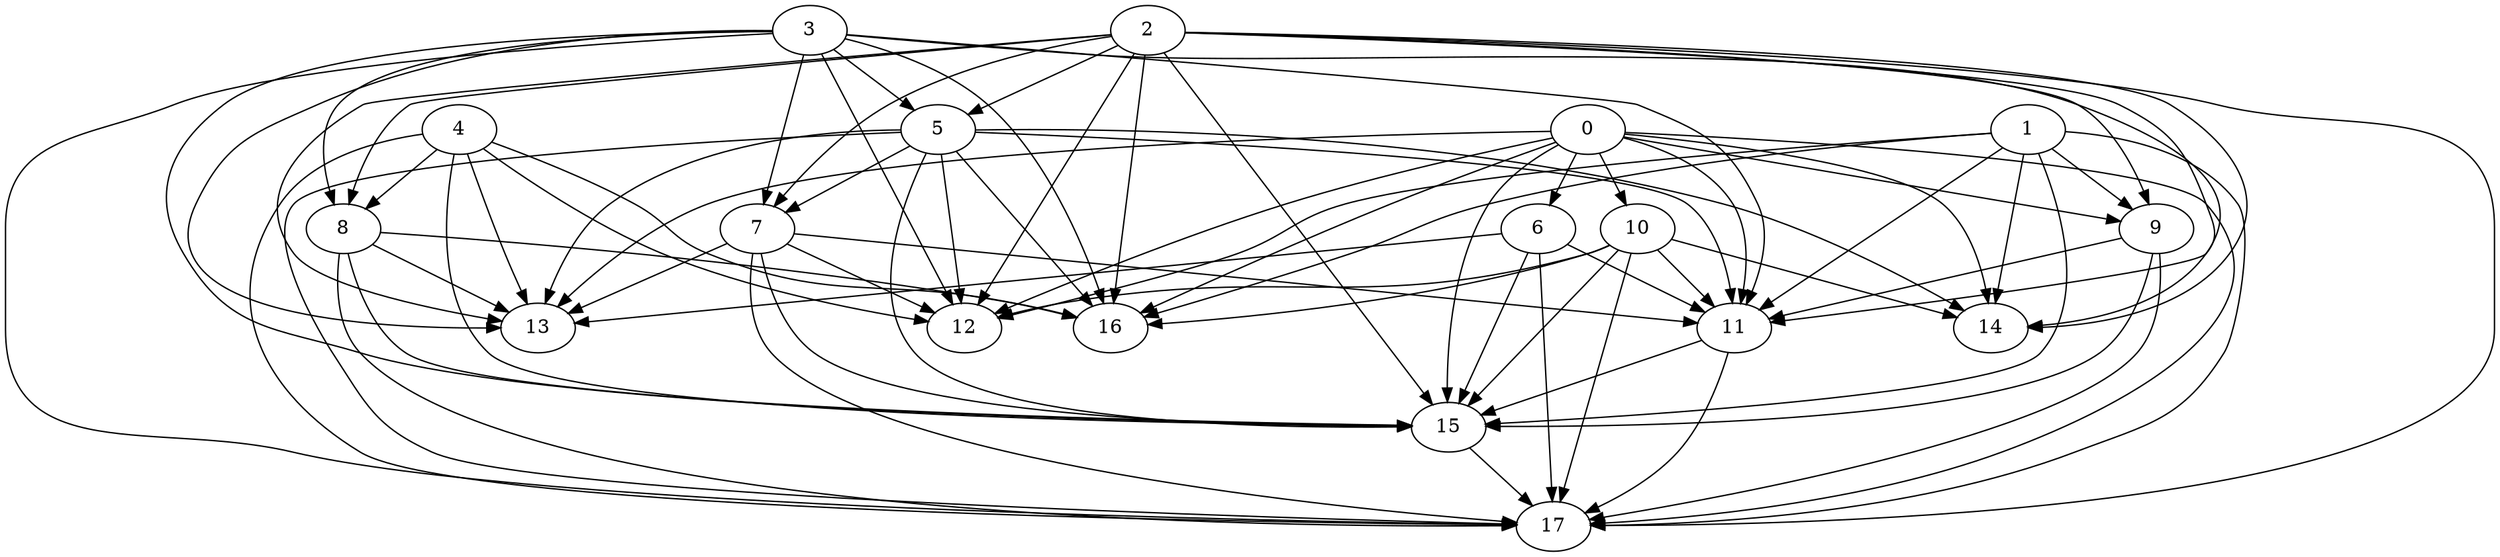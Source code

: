 digraph {
    7 -> 17;
    6 -> 15;
    3 -> 7;
    3 -> 16;
    5 -> 13;
    4 -> 15;
    3 -> 13;
    9 -> 17;
    8 -> 15;
    2 -> 11;
    1 -> 9;
    10 -> 12;
    2 -> 8;
    0 -> 14;
    0 -> 11;
    2 -> 17;
    1 -> 15;
    6 -> 11;
    6 -> 17;
    4 -> 8;
    4 -> 17;
    3 -> 15;
    5 -> 12;
    8 -> 17;
    10 -> 14;
    1 -> 11;
    0 -> 16;
    0 -> 13;
    1 -> 17;
    6 -> 13;
    7 -> 12;
    3 -> 11;
    3 -> 8;
    3 -> 17;
    5 -> 14;
    0 -> 9;
    0 -> 6;
    10 -> 16;
    11 -> 15;
    0 -> 15;
    2 -> 12;
    4 -> 12;
    5 -> 7;
    5 -> 16;
    9 -> 11;
    2 -> 5;
    0 -> 17;
    10 -> 15;
    1 -> 12;
    2 -> 14;
    11 -> 17;
    15 -> 17;
    7 -> 13;
    3 -> 12;
    5 -> 15;
    10 -> 11;
    0 -> 10;
    2 -> 7;
    10 -> 17;
    1 -> 14;
    2 -> 16;
    2 -> 13;
    7 -> 15;
    3 -> 5;
    4 -> 16;
    3 -> 14;
    5 -> 11;
    4 -> 13;
    5 -> 17;
    8 -> 16;
    9 -> 15;
    8 -> 13;
    2 -> 9;
    0 -> 12;
    1 -> 16;
    2 -> 15;
    7 -> 11;
}